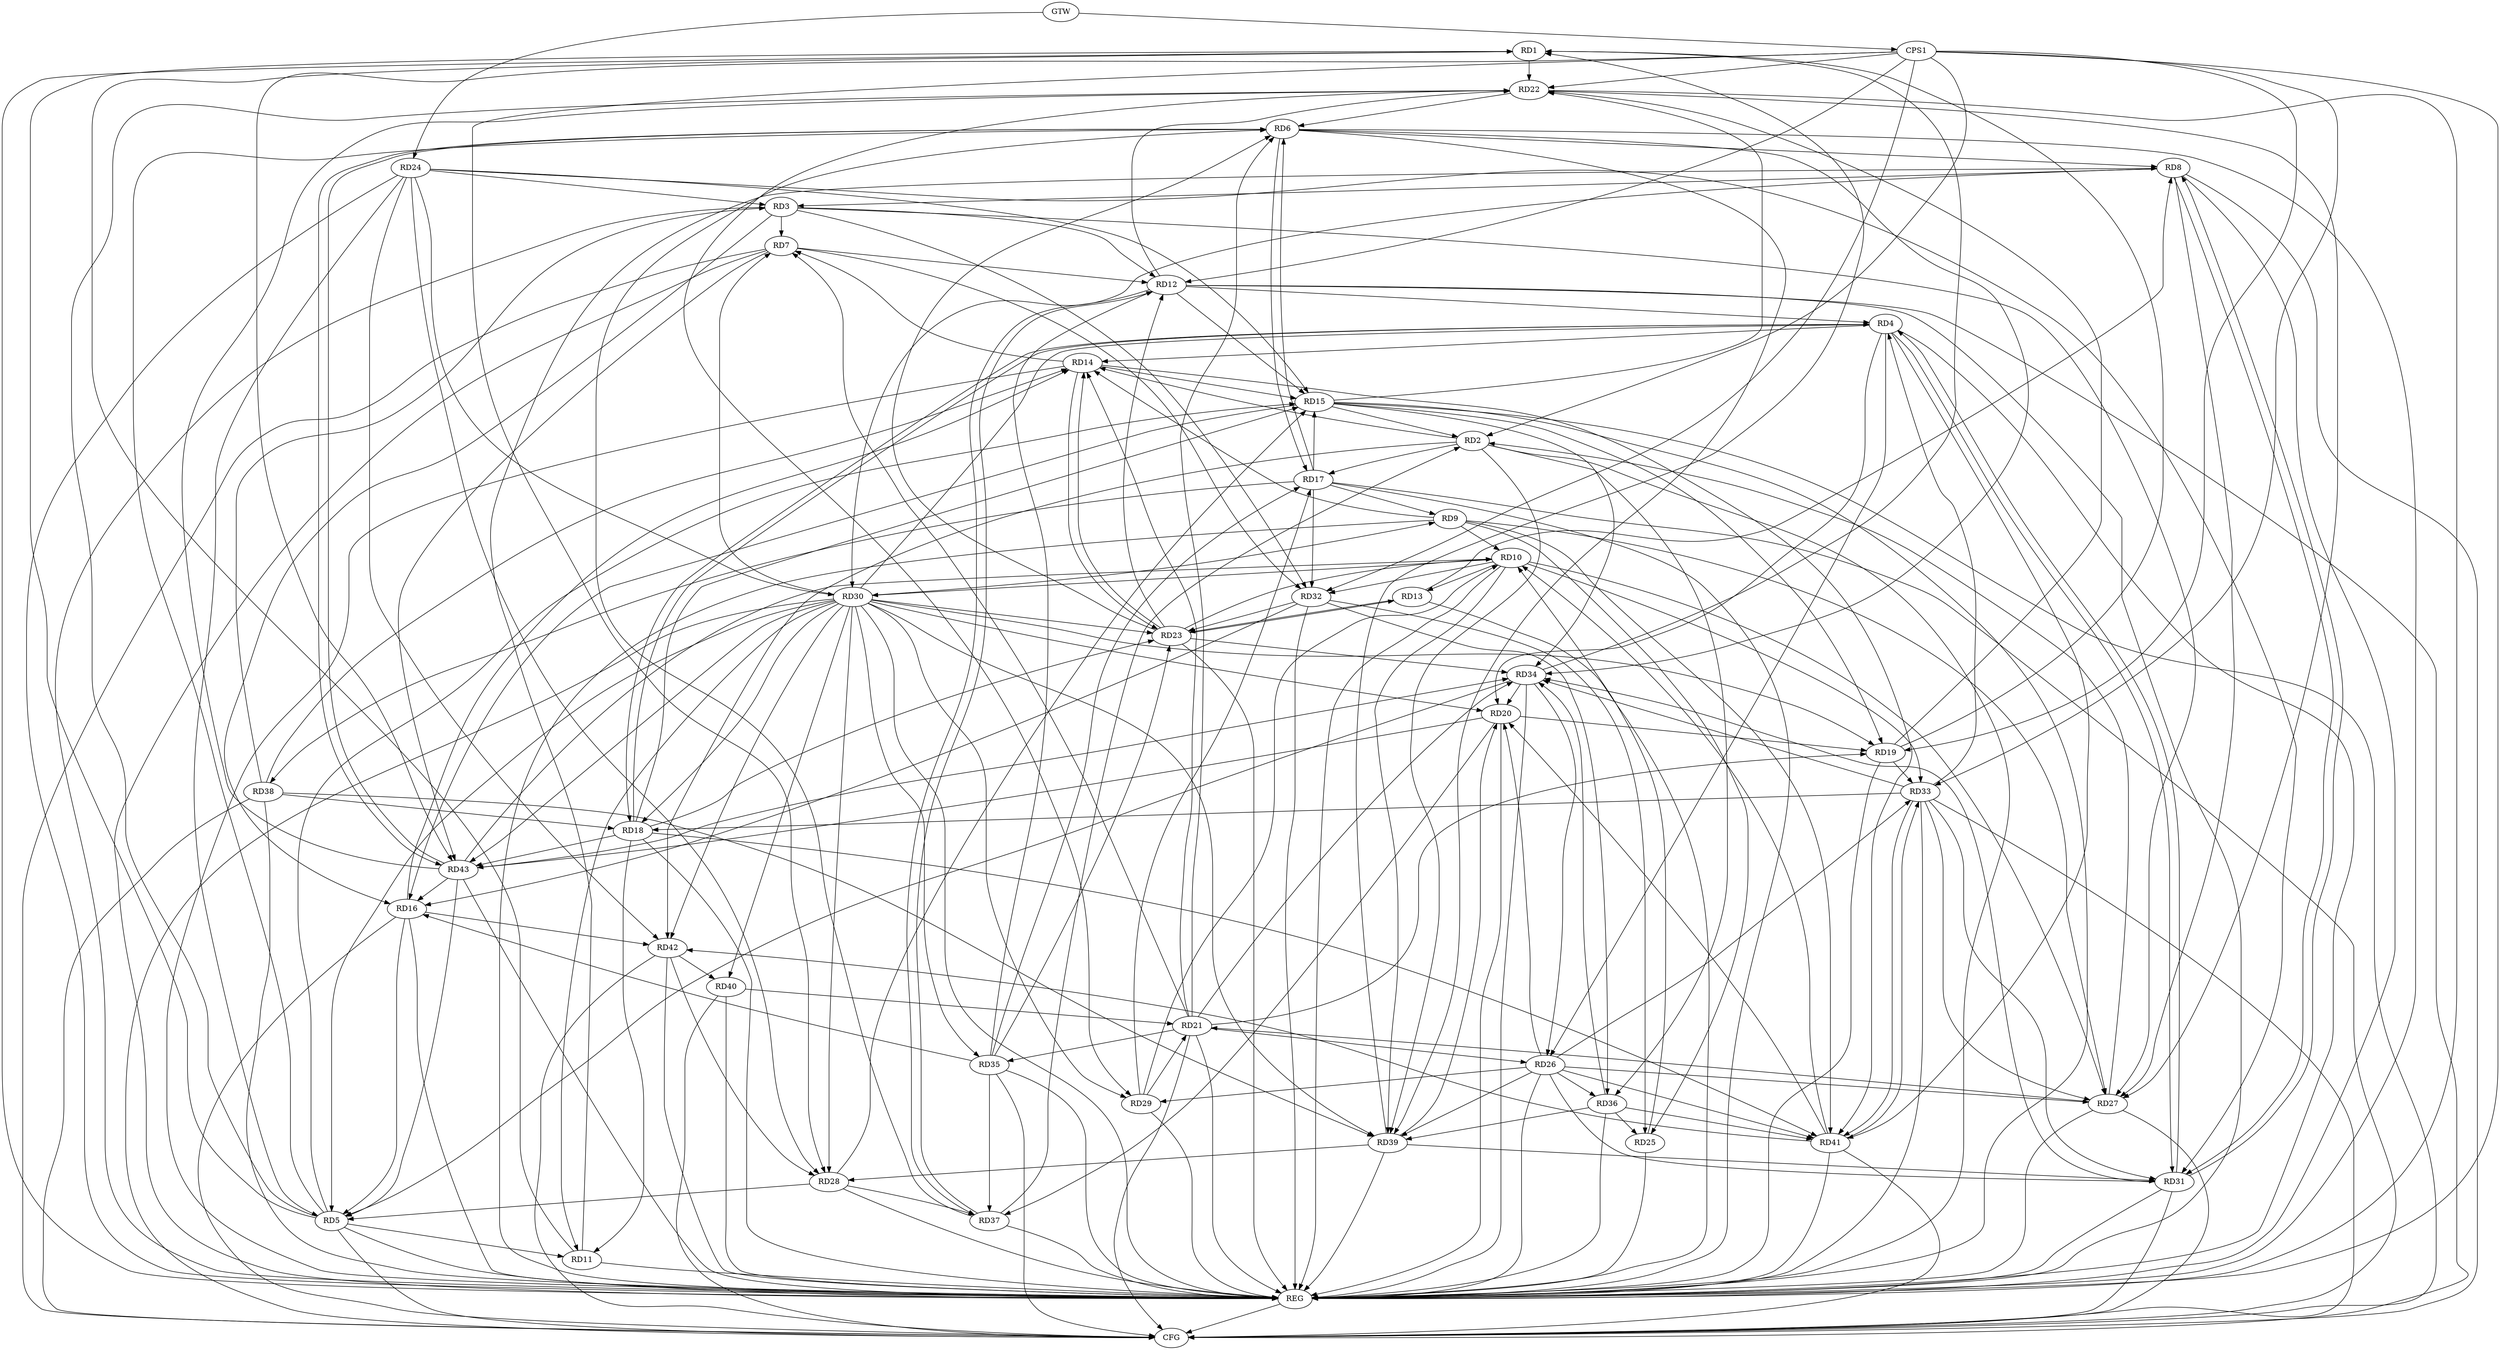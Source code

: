 strict digraph G {
  RD1 [ label="RD1" ];
  RD2 [ label="RD2" ];
  RD3 [ label="RD3" ];
  RD4 [ label="RD4" ];
  RD5 [ label="RD5" ];
  RD6 [ label="RD6" ];
  RD7 [ label="RD7" ];
  RD8 [ label="RD8" ];
  RD9 [ label="RD9" ];
  RD10 [ label="RD10" ];
  RD11 [ label="RD11" ];
  RD12 [ label="RD12" ];
  RD13 [ label="RD13" ];
  RD14 [ label="RD14" ];
  RD15 [ label="RD15" ];
  RD16 [ label="RD16" ];
  RD17 [ label="RD17" ];
  RD18 [ label="RD18" ];
  RD19 [ label="RD19" ];
  RD20 [ label="RD20" ];
  RD21 [ label="RD21" ];
  RD22 [ label="RD22" ];
  RD23 [ label="RD23" ];
  RD24 [ label="RD24" ];
  RD25 [ label="RD25" ];
  RD26 [ label="RD26" ];
  RD27 [ label="RD27" ];
  RD28 [ label="RD28" ];
  RD29 [ label="RD29" ];
  RD30 [ label="RD30" ];
  RD31 [ label="RD31" ];
  RD32 [ label="RD32" ];
  RD33 [ label="RD33" ];
  RD34 [ label="RD34" ];
  RD35 [ label="RD35" ];
  RD36 [ label="RD36" ];
  RD37 [ label="RD37" ];
  RD38 [ label="RD38" ];
  RD39 [ label="RD39" ];
  RD40 [ label="RD40" ];
  RD41 [ label="RD41" ];
  RD42 [ label="RD42" ];
  RD43 [ label="RD43" ];
  CPS1 [ label="CPS1" ];
  GTW [ label="GTW" ];
  REG [ label="REG" ];
  CFG [ label="CFG" ];
  RD5 -> RD1;
  RD11 -> RD1;
  RD19 -> RD1;
  RD1 -> RD22;
  RD34 -> RD1;
  RD39 -> RD1;
  RD2 -> RD14;
  RD15 -> RD2;
  RD2 -> RD17;
  RD27 -> RD2;
  RD2 -> RD36;
  RD37 -> RD2;
  RD2 -> RD39;
  RD2 -> RD42;
  RD3 -> RD7;
  RD8 -> RD3;
  RD3 -> RD12;
  RD3 -> RD16;
  RD24 -> RD3;
  RD3 -> RD27;
  RD3 -> RD32;
  RD38 -> RD3;
  RD12 -> RD4;
  RD4 -> RD14;
  RD4 -> RD18;
  RD18 -> RD4;
  RD4 -> RD20;
  RD4 -> RD26;
  RD4 -> RD31;
  RD31 -> RD4;
  RD33 -> RD4;
  RD4 -> RD41;
  RD5 -> RD6;
  RD5 -> RD11;
  RD5 -> RD15;
  RD16 -> RD5;
  RD5 -> RD22;
  RD24 -> RD5;
  RD28 -> RD5;
  RD30 -> RD5;
  RD34 -> RD5;
  RD43 -> RD5;
  RD6 -> RD8;
  RD6 -> RD17;
  RD17 -> RD6;
  RD21 -> RD6;
  RD22 -> RD6;
  RD23 -> RD6;
  RD6 -> RD34;
  RD37 -> RD6;
  RD6 -> RD39;
  RD6 -> RD43;
  RD43 -> RD6;
  RD7 -> RD12;
  RD14 -> RD7;
  RD21 -> RD7;
  RD7 -> RD32;
  RD7 -> RD43;
  RD11 -> RD8;
  RD13 -> RD8;
  RD8 -> RD27;
  RD8 -> RD30;
  RD8 -> RD31;
  RD31 -> RD8;
  RD9 -> RD10;
  RD9 -> RD14;
  RD17 -> RD9;
  RD9 -> RD25;
  RD9 -> RD27;
  RD30 -> RD9;
  RD9 -> RD41;
  RD10 -> RD13;
  RD23 -> RD10;
  RD25 -> RD10;
  RD10 -> RD27;
  RD29 -> RD10;
  RD10 -> RD30;
  RD10 -> RD32;
  RD10 -> RD33;
  RD10 -> RD39;
  RD41 -> RD10;
  RD43 -> RD10;
  RD18 -> RD11;
  RD30 -> RD11;
  RD12 -> RD15;
  RD12 -> RD22;
  RD23 -> RD12;
  RD35 -> RD12;
  RD12 -> RD37;
  RD37 -> RD12;
  RD13 -> RD23;
  RD23 -> RD13;
  RD14 -> RD15;
  RD16 -> RD14;
  RD21 -> RD14;
  RD14 -> RD23;
  RD23 -> RD14;
  RD38 -> RD14;
  RD14 -> RD41;
  RD15 -> RD16;
  RD17 -> RD15;
  RD18 -> RD15;
  RD15 -> RD19;
  RD15 -> RD22;
  RD24 -> RD15;
  RD28 -> RD15;
  RD15 -> RD34;
  RD32 -> RD16;
  RD35 -> RD16;
  RD16 -> RD42;
  RD43 -> RD16;
  RD29 -> RD17;
  RD17 -> RD32;
  RD35 -> RD17;
  RD17 -> RD38;
  RD18 -> RD23;
  RD33 -> RD18;
  RD38 -> RD18;
  RD18 -> RD41;
  RD18 -> RD43;
  RD20 -> RD19;
  RD21 -> RD19;
  RD19 -> RD22;
  RD30 -> RD19;
  RD19 -> RD33;
  RD26 -> RD20;
  RD30 -> RD20;
  RD34 -> RD20;
  RD20 -> RD37;
  RD39 -> RD20;
  RD41 -> RD20;
  RD20 -> RD43;
  RD21 -> RD26;
  RD27 -> RD21;
  RD29 -> RD21;
  RD21 -> RD34;
  RD21 -> RD35;
  RD40 -> RD21;
  RD22 -> RD27;
  RD22 -> RD29;
  RD43 -> RD22;
  RD32 -> RD23;
  RD23 -> RD34;
  RD35 -> RD23;
  RD24 -> RD28;
  RD24 -> RD30;
  RD24 -> RD31;
  RD24 -> RD42;
  RD32 -> RD25;
  RD36 -> RD25;
  RD26 -> RD27;
  RD26 -> RD29;
  RD26 -> RD31;
  RD26 -> RD33;
  RD34 -> RD26;
  RD26 -> RD36;
  RD26 -> RD39;
  RD26 -> RD41;
  RD33 -> RD27;
  RD30 -> RD28;
  RD28 -> RD37;
  RD39 -> RD28;
  RD42 -> RD28;
  RD30 -> RD40;
  RD30 -> RD42;
  RD30 -> RD43;
  RD33 -> RD31;
  RD31 -> RD34;
  RD39 -> RD31;
  RD32 -> RD36;
  RD33 -> RD34;
  RD33 -> RD41;
  RD41 -> RD33;
  RD36 -> RD34;
  RD43 -> RD34;
  RD35 -> RD37;
  RD36 -> RD39;
  RD36 -> RD41;
  RD38 -> RD39;
  RD42 -> RD40;
  RD41 -> RD42;
  CPS1 -> RD22;
  CPS1 -> RD19;
  CPS1 -> RD28;
  CPS1 -> RD2;
  CPS1 -> RD12;
  CPS1 -> RD43;
  CPS1 -> RD32;
  CPS1 -> RD33;
  GTW -> RD24;
  GTW -> CPS1;
  RD1 -> REG;
  RD2 -> REG;
  RD3 -> REG;
  RD4 -> REG;
  RD5 -> REG;
  RD6 -> REG;
  RD7 -> REG;
  RD8 -> REG;
  RD9 -> REG;
  RD10 -> REG;
  RD11 -> REG;
  RD12 -> REG;
  RD13 -> REG;
  RD14 -> REG;
  RD15 -> REG;
  RD16 -> REG;
  RD17 -> REG;
  RD18 -> REG;
  RD19 -> REG;
  RD20 -> REG;
  RD21 -> REG;
  RD22 -> REG;
  RD23 -> REG;
  RD24 -> REG;
  RD25 -> REG;
  RD26 -> REG;
  RD27 -> REG;
  RD28 -> REG;
  RD29 -> REG;
  RD30 -> REG;
  RD31 -> REG;
  RD32 -> REG;
  RD33 -> REG;
  RD34 -> REG;
  RD35 -> REG;
  RD36 -> REG;
  RD37 -> REG;
  RD38 -> REG;
  RD39 -> REG;
  RD40 -> REG;
  RD41 -> REG;
  RD42 -> REG;
  RD43 -> REG;
  CPS1 -> REG;
  RD5 -> CFG;
  RD35 -> CFG;
  RD42 -> CFG;
  RD33 -> CFG;
  RD38 -> CFG;
  RD21 -> CFG;
  RD7 -> CFG;
  RD30 -> CFG;
  RD27 -> CFG;
  RD16 -> CFG;
  RD31 -> CFG;
  RD12 -> CFG;
  RD41 -> CFG;
  RD8 -> CFG;
  RD15 -> CFG;
  RD17 -> CFG;
  RD40 -> CFG;
  REG -> CFG;
  RD30 -> RD4;
  RD30 -> RD18;
  RD30 -> RD39;
  RD30 -> RD7;
  RD30 -> RD35;
  RD30 -> RD29;
  RD30 -> RD23;
}
